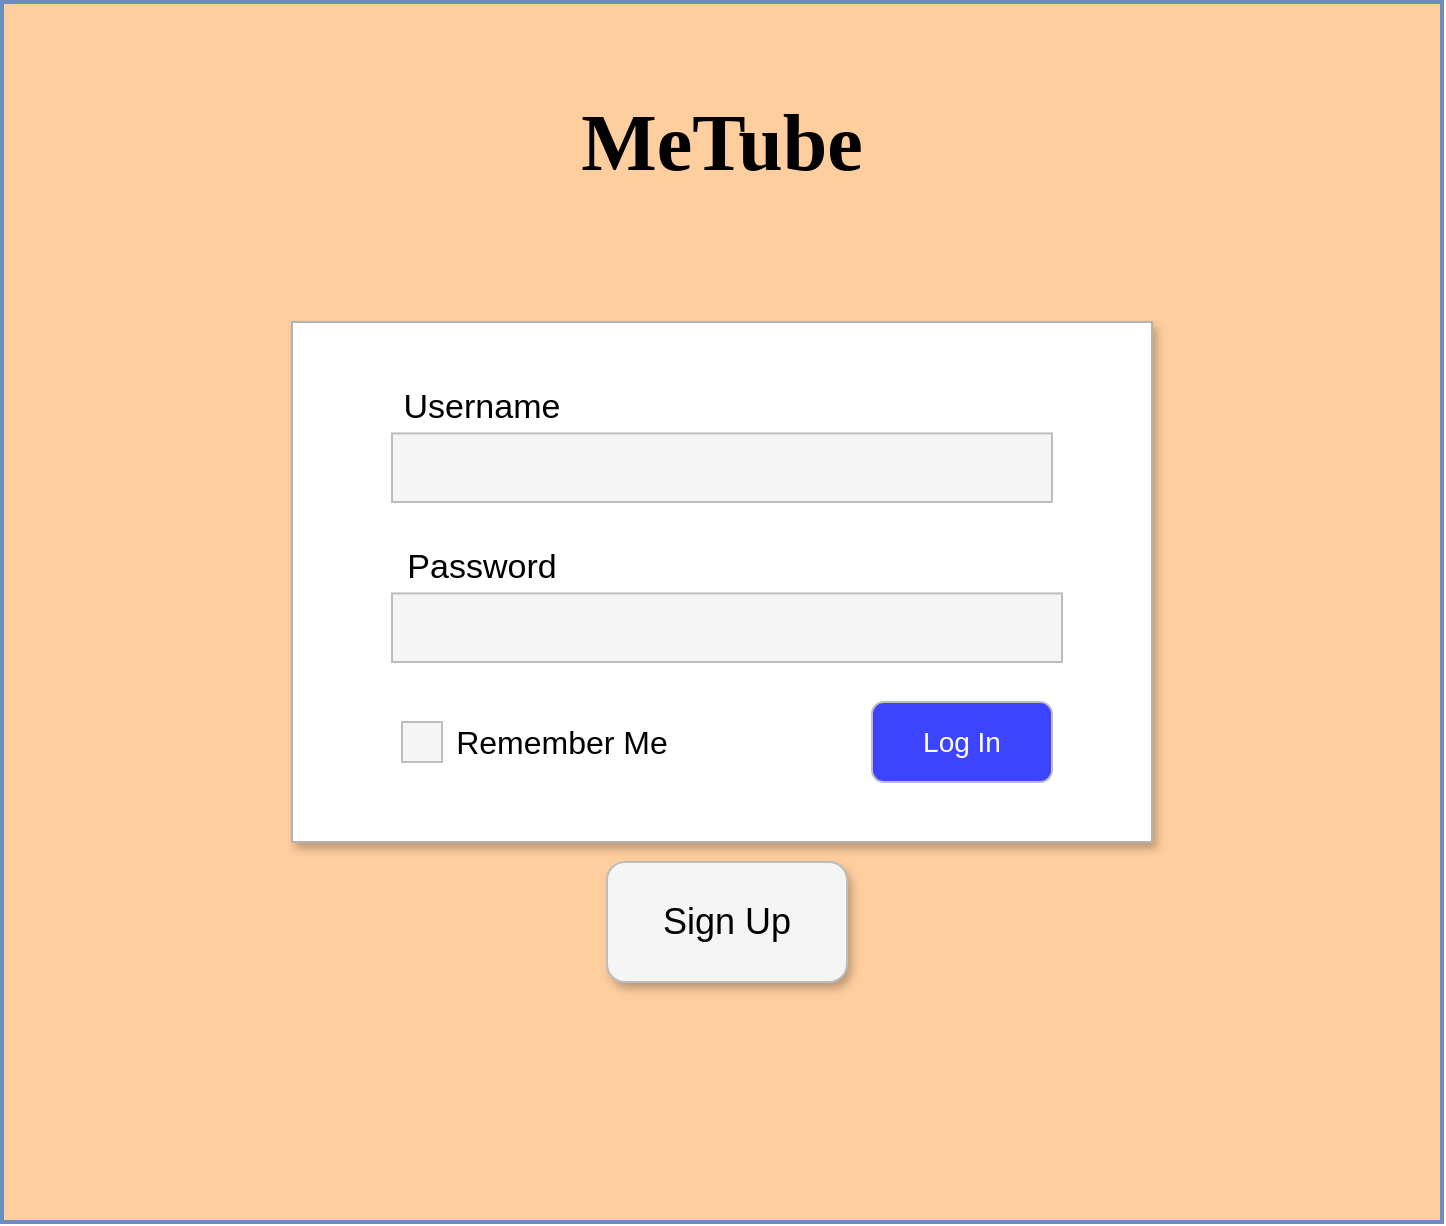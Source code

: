 <mxfile version="12.6.2" type="github"><diagram id="iU_ykfHXRe4bBs_8eY2F" name="Page-1"><mxGraphModel dx="1635" dy="902" grid="1" gridSize="10" guides="1" tooltips="1" connect="1" arrows="1" fold="1" page="1" pageScale="1" pageWidth="850" pageHeight="1100" math="0" shadow="0"><root><mxCell id="0"/><mxCell id="1" parent="0"/><mxCell id="3x1E996eOy0y6XOTDane-5" value="" style="rounded=0;whiteSpace=wrap;html=1;strokeWidth=2;shadow=0;fillColor=#FFCE9F;strokeColor=#6c8ebf;" vertex="1" parent="1"><mxGeometry x="80" y="20" width="720" height="610" as="geometry"/></mxCell><mxCell id="3x1E996eOy0y6XOTDane-19" value="" style="rounded=0;whiteSpace=wrap;html=1;strokeWidth=1;strokeColor=#B3B3B3;glass=0;shadow=1;" vertex="1" parent="1"><mxGeometry x="225" y="180" width="430" height="260" as="geometry"/></mxCell><mxCell id="3x1E996eOy0y6XOTDane-1" value="&lt;h1&gt;&lt;font style=&quot;font-size: 40px&quot; face=&quot;Garamond&quot;&gt;MeTube&lt;/font&gt;&lt;/h1&gt;" style="text;html=1;strokeColor=none;fillColor=none;align=center;verticalAlign=middle;whiteSpace=wrap;rounded=0;" vertex="1" parent="1"><mxGeometry x="230" y="70" width="420" height="40" as="geometry"/></mxCell><mxCell id="3x1E996eOy0y6XOTDane-31" value="" style="group" vertex="1" connectable="0" parent="1"><mxGeometry x="515" y="370" width="90" height="40" as="geometry"/></mxCell><mxCell id="3x1E996eOy0y6XOTDane-28" value="" style="rounded=1;whiteSpace=wrap;html=1;strokeColor=#BDBDBD;strokeWidth=1;fillColor=#3D44FF;" vertex="1" parent="3x1E996eOy0y6XOTDane-31"><mxGeometry width="90" height="40" as="geometry"/></mxCell><mxCell id="3x1E996eOy0y6XOTDane-27" value="&lt;font style=&quot;font-size: 14px&quot; color=&quot;#ffffff&quot;&gt;Log In&lt;/font&gt;" style="text;html=1;strokeColor=none;fillColor=none;align=center;verticalAlign=middle;whiteSpace=wrap;rounded=0;" vertex="1" parent="3x1E996eOy0y6XOTDane-31"><mxGeometry x="15" y="10" width="60" height="20" as="geometry"/></mxCell><mxCell id="3x1E996eOy0y6XOTDane-32" value="" style="group" vertex="1" connectable="0" parent="1"><mxGeometry x="275" y="210" width="330" height="60" as="geometry"/></mxCell><mxCell id="3x1E996eOy0y6XOTDane-11" value="&lt;font style=&quot;font-size: 17px&quot;&gt;Username&lt;/font&gt;" style="text;html=1;strokeColor=none;fillColor=none;align=center;verticalAlign=middle;whiteSpace=wrap;rounded=0;" vertex="1" parent="3x1E996eOy0y6XOTDane-32"><mxGeometry width="90" height="25.714" as="geometry"/></mxCell><mxCell id="3x1E996eOy0y6XOTDane-12" value="" style="rounded=0;whiteSpace=wrap;html=1;strokeWidth=1;fillColor=#f5f5f5;strokeColor=#BDBDBD;fontColor=#333333;" vertex="1" parent="3x1E996eOy0y6XOTDane-32"><mxGeometry y="25.714" width="330" height="34.286" as="geometry"/></mxCell><mxCell id="3x1E996eOy0y6XOTDane-33" value="" style="group;strokeColor=none;" vertex="1" connectable="0" parent="1"><mxGeometry x="275" y="290" width="335" height="60" as="geometry"/></mxCell><mxCell id="3x1E996eOy0y6XOTDane-24" value="&lt;font style=&quot;font-size: 17px&quot;&gt;Password&lt;/font&gt;" style="text;html=1;strokeColor=none;fillColor=none;align=center;verticalAlign=middle;whiteSpace=wrap;rounded=0;" vertex="1" parent="3x1E996eOy0y6XOTDane-33"><mxGeometry width="90" height="25.714" as="geometry"/></mxCell><mxCell id="3x1E996eOy0y6XOTDane-25" value="" style="rounded=0;whiteSpace=wrap;html=1;strokeWidth=1;fillColor=#F5F5F5;strokeColor=#BDBDBD;fontColor=#333333;" vertex="1" parent="3x1E996eOy0y6XOTDane-33"><mxGeometry y="25.714" width="335" height="34.286" as="geometry"/></mxCell><mxCell id="3x1E996eOy0y6XOTDane-34" value="" style="whiteSpace=wrap;html=1;aspect=fixed;rounded=0;shadow=0;glass=0;strokeColor=#BDBDBD;strokeWidth=1;fillColor=#F5F5F5;" vertex="1" parent="1"><mxGeometry x="280" y="380" width="20" height="20" as="geometry"/></mxCell><mxCell id="3x1E996eOy0y6XOTDane-36" value="&lt;font style=&quot;font-size: 16px&quot;&gt;Remember Me&lt;/font&gt;" style="text;html=1;strokeColor=none;fillColor=none;align=center;verticalAlign=middle;whiteSpace=wrap;rounded=0;shadow=0;glass=0;" vertex="1" parent="1"><mxGeometry x="300" y="382.5" width="120" height="15" as="geometry"/></mxCell><mxCell id="3x1E996eOy0y6XOTDane-37" value="" style="rounded=1;whiteSpace=wrap;html=1;shadow=1;glass=0;strokeColor=#BDBDBD;strokeWidth=1;fillColor=#F5F5F5;" vertex="1" parent="1"><mxGeometry x="382.5" y="450" width="120" height="60" as="geometry"/></mxCell><mxCell id="3x1E996eOy0y6XOTDane-41" value="&lt;font style=&quot;font-size: 18px&quot;&gt;Sign Up&lt;/font&gt;" style="text;html=1;strokeColor=none;fillColor=none;align=center;verticalAlign=middle;whiteSpace=wrap;rounded=0;shadow=1;glass=0;" vertex="1" parent="1"><mxGeometry x="379" y="470" width="127" height="20" as="geometry"/></mxCell></root></mxGraphModel></diagram></mxfile>